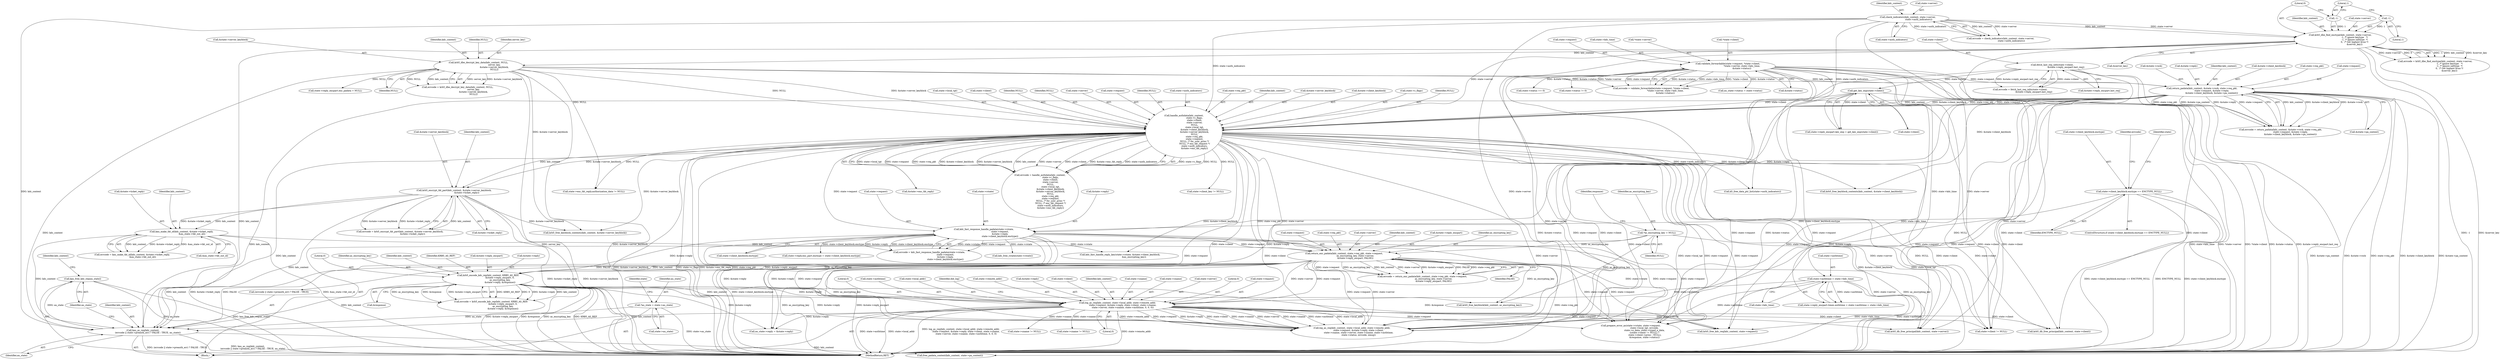 digraph "0_krb5_ffb35baac6981f9e8914f8f3bffd37f284b85970@API" {
"1000823" [label="(Call,kau_free_kdc_req(au_state))"];
"1000812" [label="(Call,kau_as_req(kdc_context,\n              (errcode || state->preauth_err) ? FALSE : TRUE, au_state))"];
"1000250" [label="(Call,krb5_dbe_decrypt_key_data(kdc_context, NULL,\n                                             server_key,\n                                             &state->server_keyblock,\n                                             NULL))"];
"1000228" [label="(Call,krb5_dbe_find_enctype(kdc_context, state->server,\n                                         -1, /* ignore keytype   */\n                                         -1, /* Ignore salttype  */\n                                         0,  /* Get highest kvno */\n                                         &server_key))"];
"1000198" [label="(Call,check_indicators(kdc_context, state->server,\n                               state->auth_indicators))"];
"1000233" [label="(Call,-1)"];
"1000235" [label="(Call,-1)"];
"1000521" [label="(Call,krb5_encrypt_tkt_part(kdc_context, &state->server_keyblock,\n                                    &state->ticket_reply))"];
"1000466" [label="(Call,handle_authdata(kdc_context,\n                              state->c_flags,\n                              state->client,\n                              state->server,\n                              NULL,\n                              state->local_tgt,\n                              &state->client_keyblock,\n                              &state->server_keyblock,\n                              NULL,\n                              state->req_pkt,\n                              state->request,\n                              NULL, /* for_user_princ */\n                              NULL, /* enc_tkt_request */\n                              state->auth_indicators,\n                              &state->enc_tkt_reply))"];
"1000413" [label="(Call,return_padata(kdc_context, &state->rock, state->req_pkt,\n                            state->request, &state->reply,\n                            &state->client_keyblock, &state->pa_context))"];
"1000172" [label="(Call,validate_forwardable(state->request, *state->client,\n                                        *state->server, state->kdc_time,\n                                        &state->status))"];
"1000341" [label="(Call,get_key_exp(state->client))"];
"1000307" [label="(Call,fetch_last_req_info(state->client,\n                                       &state->reply_encpart.last_req))"];
"1000542" [label="(Call,kau_make_tkt_id(kdc_context, &state->ticket_reply,\n                              &au_state->tkt_out_id))"];
"1000750" [label="(Call,log_as_req(kdc_context, state->local_addr, state->remote_addr,\n               state->request, &state->reply, state->client, state->cname,\n               state->server, state->sname, state->authtime, 0, 0, 0))"];
"1000677" [label="(Call,krb5_encode_kdc_rep(kdc_context, KRB5_AS_REP,\n                                  &state->reply_encpart, 0,\n                                  as_encrypting_key,\n                                  &state->reply, &response))"];
"1000635" [label="(Call,return_enc_padata(kdc_context, state->req_pkt, state->request,\n                                as_encrypting_key, state->server,\n                                &state->reply_encpart, FALSE))"];
"1000574" [label="(Call,kdc_fast_response_handle_padata(state->rstate,\n                                              state->request,\n                                              &state->reply,\n                                              state->client_keyblock.enctype))"];
"1000447" [label="(Call,state->client_keyblock.enctype == ENCTYPE_NULL)"];
"1000120" [label="(Call,*as_encrypting_key = NULL)"];
"1000386" [label="(Call,state->authtime = state->kdc_time)"];
"1000144" [label="(Call,*au_state = state->au_state)"];
"1000404" [label="(Call,state->reply_encpart.enc_padata = NULL)"];
"1000465" [label="(Identifier,errcode)"];
"1000939" [label="(Call,state->client != NULL)"];
"1000228" [label="(Call,krb5_dbe_find_enctype(kdc_context, state->server,\n                                         -1, /* ignore keytype   */\n                                         -1, /* Ignore salttype  */\n                                         0,  /* Get highest kvno */\n                                         &server_key))"];
"1000180" [label="(Call,*state->server)"];
"1000640" [label="(Call,state->request)"];
"1000468" [label="(Call,state->c_flags)"];
"1000637" [label="(Call,state->req_pkt)"];
"1000235" [label="(Call,-1)"];
"1000889" [label="(Call,state->status == 0)"];
"1000251" [label="(Identifier,kdc_context)"];
"1000386" [label="(Call,state->authtime = state->kdc_time)"];
"1000765" [label="(Call,state->client)"];
"1000572" [label="(Call,errcode = kdc_fast_response_handle_padata(state->rstate,\n                                              state->request,\n                                              &state->reply,\n                                              state->client_keyblock.enctype))"];
"1000447" [label="(Call,state->client_keyblock.enctype == ENCTYPE_NULL)"];
"1000497" [label="(Identifier,NULL)"];
"1000258" [label="(Identifier,NULL)"];
"1000813" [label="(Identifier,kdc_context)"];
"1000812" [label="(Call,kau_as_req(kdc_context,\n              (errcode || state->preauth_err) ? FALSE : TRUE, au_state))"];
"1000478" [label="(Call,state->local_tgt)"];
"1000614" [label="(Call,kdc_fast_handle_reply_key(state->rstate, &state->client_keyblock,\n                                        &as_encrypting_key))"];
"1000422" [label="(Call,state->request)"];
"1000411" [label="(Call,errcode = return_padata(kdc_context, &state->rock, state->req_pkt,\n                            state->request, &state->reply,\n                            &state->client_keyblock, &state->pa_context))"];
"1000782" [label="(Literal,0)"];
"1000150" [label="(Identifier,state)"];
"1000471" [label="(Call,state->client)"];
"1001147" [label="(Call,k5_free_data_ptr_list(state->auth_indicators))"];
"1000198" [label="(Call,check_indicators(kdc_context, state->server,\n                               state->auth_indicators))"];
"1000378" [label="(Call,state->reply_encpart.times.authtime = state->authtime = state->kdc_time)"];
"1000413" [label="(Call,return_padata(kdc_context, &state->rock, state->req_pkt,\n                            state->request, &state->reply,\n                            &state->client_keyblock, &state->pa_context))"];
"1000145" [label="(Identifier,au_state)"];
"1000342" [label="(Call,state->client)"];
"1000824" [label="(Identifier,au_state)"];
"1000644" [label="(Call,state->server)"];
"1000751" [label="(Identifier,kdc_context)"];
"1000236" [label="(Literal,1)"];
"1000690" [label="(Call,&response)"];
"1000544" [label="(Call,&state->ticket_reply)"];
"1000543" [label="(Identifier,kdc_context)"];
"1000684" [label="(Literal,0)"];
"1001138" [label="(Call,kdc_free_rstate(state->rstate))"];
"1000335" [label="(Call,state->reply_encpart.key_exp = get_key_exp(state->client))"];
"1001047" [label="(Call,state->sname != NULL)"];
"1000804" [label="(Call,au_state->reply = &state->reply)"];
"1000519" [label="(Call,errcode = krb5_encrypt_tkt_part(kdc_context, &state->server_keyblock,\n                                    &state->ticket_reply))"];
"1000477" [label="(Identifier,NULL)"];
"1000121" [label="(Identifier,as_encrypting_key)"];
"1000825" [label="(Call,free_padata_context(kdc_context, state->pa_context))"];
"1000581" [label="(Call,&state->reply)"];
"1000226" [label="(Call,errcode = krb5_dbe_find_enctype(kdc_context, state->server,\n                                         -1, /* ignore keytype   */\n                                         -1, /* Ignore salttype  */\n                                         0,  /* Get highest kvno */\n                                         &server_key))"];
"1000578" [label="(Call,state->request)"];
"1000826" [label="(Identifier,kdc_context)"];
"1000750" [label="(Call,log_as_req(kdc_context, state->local_addr, state->remote_addr,\n               state->request, &state->reply, state->client, state->cname,\n               state->server, state->sname, state->authtime, 0, 0, 0))"];
"1000203" [label="(Call,state->auth_indicators)"];
"1000176" [label="(Call,*state->client)"];
"1001142" [label="(Call,krb5_free_kdc_req(kdc_context, state->request))"];
"1000233" [label="(Call,-1)"];
"1000774" [label="(Call,state->sname)"];
"1000415" [label="(Call,&state->rock)"];
"1000229" [label="(Identifier,kdc_context)"];
"1000252" [label="(Identifier,NULL)"];
"1000685" [label="(Identifier,as_encrypting_key)"];
"1000542" [label="(Call,kau_make_tkt_id(kdc_context, &state->ticket_reply,\n                              &au_state->tkt_out_id))"];
"1000305" [label="(Call,errcode = fetch_last_req_info(state->client,\n                                       &state->reply_encpart.last_req))"];
"1000768" [label="(Call,state->cname)"];
"1000575" [label="(Call,state->rstate)"];
"1001037" [label="(Call,state->cname != NULL)"];
"1000238" [label="(Call,&server_key)"];
"1000489" [label="(Identifier,NULL)"];
"1000199" [label="(Identifier,kdc_context)"];
"1000341" [label="(Call,get_key_exp(state->client))"];
"1000633" [label="(Call,errcode = return_enc_padata(kdc_context, state->req_pkt, state->request,\n                                as_encrypting_key, state->server,\n                                &state->reply_encpart, FALSE))"];
"1000678" [label="(Identifier,kdc_context)"];
"1000823" [label="(Call,kau_free_kdc_req(au_state))"];
"1000234" [label="(Literal,1)"];
"1000792" [label="(Call,state->status != 0)"];
"1001061" [label="(Call,krb5_db_free_principal(kdc_context, state->server))"];
"1000474" [label="(Call,state->server)"];
"1000988" [label="(Call,krb5_free_keyblock_contents(kdc_context, &state->server_keyblock))"];
"1000771" [label="(Call,state->server)"];
"1000250" [label="(Call,krb5_dbe_decrypt_key_data(kdc_context, NULL,\n                                             server_key,\n                                             &state->server_keyblock,\n                                             NULL))"];
"1000501" [label="(Call,&state->enc_tkt_reply)"];
"1000635" [label="(Call,return_enc_padata(kdc_context, state->req_pkt, state->request,\n                                as_encrypting_key, state->server,\n                                &state->reply_encpart, FALSE))"];
"1000921" [label="(Call,prepare_error_as(state->rstate, state->request,\n                                       state->local_tgt, errcode,\n                                       state->e_data, state->typed_e_data,\n                                       ((state->client != NULL) ?\n                                        state->client->princ : NULL),\n                                       &response, state->status))"];
"1000781" [label="(Literal,0)"];
"1000117" [label="(Block,)"];
"1000457" [label="(Identifier,state)"];
"1000237" [label="(Literal,0)"];
"1000832" [label="(Call,krb5_free_keyblock(kdc_context, as_encrypting_key))"];
"1000387" [label="(Call,state->authtime)"];
"1000173" [label="(Call,state->request)"];
"1000466" [label="(Call,handle_authdata(kdc_context,\n                              state->c_flags,\n                              state->client,\n                              state->server,\n                              NULL,\n                              state->local_tgt,\n                              &state->client_keyblock,\n                              &state->server_keyblock,\n                              NULL,\n                              state->req_pkt,\n                              state->request,\n                              NULL, /* for_user_princ */\n                              NULL, /* enc_tkt_request */\n                              state->auth_indicators,\n                              &state->enc_tkt_reply))"];
"1000170" [label="(Call,errcode = validate_forwardable(state->request, *state->client,\n                                        *state->server, state->kdc_time,\n                                        &state->status))"];
"1000253" [label="(Identifier,server_key)"];
"1000966" [label="(Call,state->enc_tkt_reply.authorization_data != NULL)"];
"1000797" [label="(Call,au_state->status = state->status)"];
"1000308" [label="(Call,state->client)"];
"1000464" [label="(Call,errcode = handle_authdata(kdc_context,\n                              state->c_flags,\n                              state->client,\n                              state->server,\n                              NULL,\n                              state->local_tgt,\n                              &state->client_keyblock,\n                              &state->server_keyblock,\n                              NULL,\n                              state->req_pkt,\n                              state->request,\n                              NULL, /* for_user_princ */\n                              NULL, /* enc_tkt_request */\n                              state->auth_indicators,\n                              &state->enc_tkt_reply))"];
"1000254" [label="(Call,&state->server_keyblock)"];
"1000311" [label="(Call,&state->reply_encpart.last_req)"];
"1000493" [label="(Call,state->request)"];
"1000496" [label="(Identifier,NULL)"];
"1000522" [label="(Identifier,kdc_context)"];
"1000498" [label="(Call,state->auth_indicators)"];
"1000425" [label="(Call,&state->reply)"];
"1000122" [label="(Identifier,NULL)"];
"1000187" [label="(Call,&state->status)"];
"1000758" [label="(Call,state->request)"];
"1000414" [label="(Identifier,kdc_context)"];
"1000196" [label="(Call,errcode = check_indicators(kdc_context, state->server,\n                               state->auth_indicators))"];
"1000433" [label="(Call,&state->pa_context)"];
"1000780" [label="(Literal,0)"];
"1000248" [label="(Call,errcode = krb5_dbe_decrypt_key_data(kdc_context, NULL,\n                                             server_key,\n                                             &state->server_keyblock,\n                                             NULL))"];
"1000585" [label="(Call,state->client_keyblock.enctype)"];
"1000307" [label="(Call,fetch_last_req_info(state->client,\n                                       &state->reply_encpart.last_req))"];
"1000390" [label="(Call,state->kdc_time)"];
"1000548" [label="(Call,&au_state->tkt_out_id)"];
"1000146" [label="(Call,state->au_state)"];
"1000679" [label="(Identifier,KRB5_AS_REP)"];
"1000693" [label="(Call,state->client_key != NULL)"];
"1000490" [label="(Call,state->req_pkt)"];
"1000446" [label="(ControlStructure,if (state->client_keyblock.enctype == ENCTYPE_NULL))"];
"1000144" [label="(Call,*au_state = state->au_state)"];
"1001002" [label="(Call,krb5_free_keyblock_contents(kdc_context, &state->client_keyblock))"];
"1000680" [label="(Call,&state->reply_encpart)"];
"1000200" [label="(Call,state->server)"];
"1000777" [label="(Call,state->authtime)"];
"1000752" [label="(Call,state->local_addr)"];
"1000784" [label="(Identifier,did_log)"];
"1000847" [label="(Call,log_as_req(kdc_context, state->local_addr, state->remote_addr,\n                   state->request, &state->reply, state->client,\n                   state->cname, state->server, state->sname, state->authtime,\n                   state->status, errcode, emsg))"];
"1001161" [label="(MethodReturn,RET)"];
"1000527" [label="(Call,&state->ticket_reply)"];
"1000467" [label="(Identifier,kdc_context)"];
"1000675" [label="(Call,errcode = krb5_encode_kdc_rep(kdc_context, KRB5_AS_REP,\n                                  &state->reply_encpart, 0,\n                                  as_encrypting_key,\n                                  &state->reply, &response))"];
"1000636" [label="(Identifier,kdc_context)"];
"1000647" [label="(Call,&state->reply_encpart)"];
"1000755" [label="(Call,state->remote_addr)"];
"1000230" [label="(Call,state->server)"];
"1000485" [label="(Call,&state->server_keyblock)"];
"1000651" [label="(Identifier,FALSE)"];
"1000184" [label="(Call,state->kdc_time)"];
"1000523" [label="(Call,&state->server_keyblock)"];
"1000574" [label="(Call,kdc_fast_response_handle_padata(state->rstate,\n                                              state->request,\n                                              &state->reply,\n                                              state->client_keyblock.enctype))"];
"1000429" [label="(Call,&state->client_keyblock)"];
"1000448" [label="(Call,state->client_keyblock.enctype)"];
"1001056" [label="(Call,krb5_db_free_principal(kdc_context, state->client))"];
"1000643" [label="(Identifier,as_encrypting_key)"];
"1000814" [label="(Call,(errcode || state->preauth_err) ? FALSE : TRUE)"];
"1000125" [label="(Identifier,response)"];
"1000540" [label="(Call,errcode = kau_make_tkt_id(kdc_context, &state->ticket_reply,\n                              &au_state->tkt_out_id))"];
"1000120" [label="(Call,*as_encrypting_key = NULL)"];
"1000677" [label="(Call,krb5_encode_kdc_rep(kdc_context, KRB5_AS_REP,\n                                  &state->reply_encpart, 0,\n                                  as_encrypting_key,\n                                  &state->reply, &response))"];
"1000521" [label="(Call,krb5_encrypt_tkt_part(kdc_context, &state->server_keyblock,\n                                    &state->ticket_reply))"];
"1000453" [label="(Identifier,ENCTYPE_NULL)"];
"1000419" [label="(Call,state->req_pkt)"];
"1000599" [label="(Call,state->reply.enc_part.enctype = state->client_keyblock.enctype)"];
"1000686" [label="(Call,&state->reply)"];
"1000761" [label="(Call,&state->reply)"];
"1000822" [label="(Identifier,au_state)"];
"1000481" [label="(Call,&state->client_keyblock)"];
"1000172" [label="(Call,validate_forwardable(state->request, *state->client,\n                                        *state->server, state->kdc_time,\n                                        &state->status))"];
"1000823" -> "1000117"  [label="AST: "];
"1000823" -> "1000824"  [label="CFG: "];
"1000824" -> "1000823"  [label="AST: "];
"1000826" -> "1000823"  [label="CFG: "];
"1000823" -> "1001161"  [label="DDG: au_state"];
"1000823" -> "1001161"  [label="DDG: kau_free_kdc_req(au_state)"];
"1000812" -> "1000823"  [label="DDG: au_state"];
"1000812" -> "1000117"  [label="AST: "];
"1000812" -> "1000822"  [label="CFG: "];
"1000813" -> "1000812"  [label="AST: "];
"1000814" -> "1000812"  [label="AST: "];
"1000822" -> "1000812"  [label="AST: "];
"1000824" -> "1000812"  [label="CFG: "];
"1000812" -> "1001161"  [label="DDG: (errcode || state->preauth_err) ? FALSE : TRUE"];
"1000812" -> "1001161"  [label="DDG: kau_as_req(kdc_context,\n              (errcode || state->preauth_err) ? FALSE : TRUE, au_state)"];
"1000250" -> "1000812"  [label="DDG: kdc_context"];
"1000521" -> "1000812"  [label="DDG: kdc_context"];
"1000466" -> "1000812"  [label="DDG: kdc_context"];
"1000542" -> "1000812"  [label="DDG: kdc_context"];
"1000750" -> "1000812"  [label="DDG: kdc_context"];
"1000677" -> "1000812"  [label="DDG: kdc_context"];
"1000228" -> "1000812"  [label="DDG: kdc_context"];
"1000413" -> "1000812"  [label="DDG: kdc_context"];
"1000198" -> "1000812"  [label="DDG: kdc_context"];
"1000635" -> "1000812"  [label="DDG: kdc_context"];
"1000635" -> "1000812"  [label="DDG: FALSE"];
"1000144" -> "1000812"  [label="DDG: au_state"];
"1000812" -> "1000825"  [label="DDG: kdc_context"];
"1000250" -> "1000248"  [label="AST: "];
"1000250" -> "1000258"  [label="CFG: "];
"1000251" -> "1000250"  [label="AST: "];
"1000252" -> "1000250"  [label="AST: "];
"1000253" -> "1000250"  [label="AST: "];
"1000254" -> "1000250"  [label="AST: "];
"1000258" -> "1000250"  [label="AST: "];
"1000248" -> "1000250"  [label="CFG: "];
"1000250" -> "1001161"  [label="DDG: server_key"];
"1000250" -> "1001161"  [label="DDG: &state->server_keyblock"];
"1000250" -> "1000248"  [label="DDG: server_key"];
"1000250" -> "1000248"  [label="DDG: &state->server_keyblock"];
"1000250" -> "1000248"  [label="DDG: NULL"];
"1000250" -> "1000248"  [label="DDG: kdc_context"];
"1000228" -> "1000250"  [label="DDG: kdc_context"];
"1000250" -> "1000404"  [label="DDG: NULL"];
"1000250" -> "1000413"  [label="DDG: kdc_context"];
"1000250" -> "1000466"  [label="DDG: NULL"];
"1000250" -> "1000466"  [label="DDG: &state->server_keyblock"];
"1000250" -> "1000939"  [label="DDG: NULL"];
"1000250" -> "1000966"  [label="DDG: NULL"];
"1000250" -> "1000988"  [label="DDG: &state->server_keyblock"];
"1000228" -> "1000226"  [label="AST: "];
"1000228" -> "1000238"  [label="CFG: "];
"1000229" -> "1000228"  [label="AST: "];
"1000230" -> "1000228"  [label="AST: "];
"1000233" -> "1000228"  [label="AST: "];
"1000235" -> "1000228"  [label="AST: "];
"1000237" -> "1000228"  [label="AST: "];
"1000238" -> "1000228"  [label="AST: "];
"1000226" -> "1000228"  [label="CFG: "];
"1000228" -> "1001161"  [label="DDG: -1"];
"1000228" -> "1001161"  [label="DDG: &server_key"];
"1000228" -> "1000226"  [label="DDG: -1"];
"1000228" -> "1000226"  [label="DDG: kdc_context"];
"1000228" -> "1000226"  [label="DDG: &server_key"];
"1000228" -> "1000226"  [label="DDG: state->server"];
"1000228" -> "1000226"  [label="DDG: 0"];
"1000198" -> "1000228"  [label="DDG: kdc_context"];
"1000198" -> "1000228"  [label="DDG: state->server"];
"1000233" -> "1000228"  [label="DDG: 1"];
"1000235" -> "1000228"  [label="DDG: 1"];
"1000228" -> "1000466"  [label="DDG: state->server"];
"1000228" -> "1000847"  [label="DDG: state->server"];
"1000228" -> "1001061"  [label="DDG: state->server"];
"1000198" -> "1000196"  [label="AST: "];
"1000198" -> "1000203"  [label="CFG: "];
"1000199" -> "1000198"  [label="AST: "];
"1000200" -> "1000198"  [label="AST: "];
"1000203" -> "1000198"  [label="AST: "];
"1000196" -> "1000198"  [label="CFG: "];
"1000198" -> "1000196"  [label="DDG: kdc_context"];
"1000198" -> "1000196"  [label="DDG: state->server"];
"1000198" -> "1000196"  [label="DDG: state->auth_indicators"];
"1000198" -> "1000466"  [label="DDG: state->auth_indicators"];
"1000198" -> "1000847"  [label="DDG: state->server"];
"1000198" -> "1001061"  [label="DDG: state->server"];
"1000198" -> "1001147"  [label="DDG: state->auth_indicators"];
"1000233" -> "1000234"  [label="CFG: "];
"1000234" -> "1000233"  [label="AST: "];
"1000236" -> "1000233"  [label="CFG: "];
"1000235" -> "1000236"  [label="CFG: "];
"1000236" -> "1000235"  [label="AST: "];
"1000237" -> "1000235"  [label="CFG: "];
"1000521" -> "1000519"  [label="AST: "];
"1000521" -> "1000527"  [label="CFG: "];
"1000522" -> "1000521"  [label="AST: "];
"1000523" -> "1000521"  [label="AST: "];
"1000527" -> "1000521"  [label="AST: "];
"1000519" -> "1000521"  [label="CFG: "];
"1000521" -> "1001161"  [label="DDG: &state->ticket_reply"];
"1000521" -> "1001161"  [label="DDG: &state->server_keyblock"];
"1000521" -> "1000519"  [label="DDG: kdc_context"];
"1000521" -> "1000519"  [label="DDG: &state->server_keyblock"];
"1000521" -> "1000519"  [label="DDG: &state->ticket_reply"];
"1000466" -> "1000521"  [label="DDG: kdc_context"];
"1000466" -> "1000521"  [label="DDG: &state->server_keyblock"];
"1000521" -> "1000542"  [label="DDG: kdc_context"];
"1000521" -> "1000542"  [label="DDG: &state->ticket_reply"];
"1000521" -> "1000988"  [label="DDG: &state->server_keyblock"];
"1000466" -> "1000464"  [label="AST: "];
"1000466" -> "1000501"  [label="CFG: "];
"1000467" -> "1000466"  [label="AST: "];
"1000468" -> "1000466"  [label="AST: "];
"1000471" -> "1000466"  [label="AST: "];
"1000474" -> "1000466"  [label="AST: "];
"1000477" -> "1000466"  [label="AST: "];
"1000478" -> "1000466"  [label="AST: "];
"1000481" -> "1000466"  [label="AST: "];
"1000485" -> "1000466"  [label="AST: "];
"1000489" -> "1000466"  [label="AST: "];
"1000490" -> "1000466"  [label="AST: "];
"1000493" -> "1000466"  [label="AST: "];
"1000496" -> "1000466"  [label="AST: "];
"1000497" -> "1000466"  [label="AST: "];
"1000498" -> "1000466"  [label="AST: "];
"1000501" -> "1000466"  [label="AST: "];
"1000464" -> "1000466"  [label="CFG: "];
"1000466" -> "1001161"  [label="DDG: state->c_flags"];
"1000466" -> "1001161"  [label="DDG: &state->enc_tkt_reply"];
"1000466" -> "1001161"  [label="DDG: state->req_pkt"];
"1000466" -> "1001161"  [label="DDG: &state->client_keyblock"];
"1000466" -> "1001161"  [label="DDG: state->local_tgt"];
"1000466" -> "1001161"  [label="DDG: &state->server_keyblock"];
"1000466" -> "1000464"  [label="DDG: state->c_flags"];
"1000466" -> "1000464"  [label="DDG: NULL"];
"1000466" -> "1000464"  [label="DDG: state->local_tgt"];
"1000466" -> "1000464"  [label="DDG: state->request"];
"1000466" -> "1000464"  [label="DDG: state->req_pkt"];
"1000466" -> "1000464"  [label="DDG: &state->client_keyblock"];
"1000466" -> "1000464"  [label="DDG: &state->server_keyblock"];
"1000466" -> "1000464"  [label="DDG: kdc_context"];
"1000466" -> "1000464"  [label="DDG: state->server"];
"1000466" -> "1000464"  [label="DDG: state->client"];
"1000466" -> "1000464"  [label="DDG: &state->enc_tkt_reply"];
"1000466" -> "1000464"  [label="DDG: state->auth_indicators"];
"1000413" -> "1000466"  [label="DDG: kdc_context"];
"1000413" -> "1000466"  [label="DDG: &state->client_keyblock"];
"1000413" -> "1000466"  [label="DDG: state->req_pkt"];
"1000413" -> "1000466"  [label="DDG: state->request"];
"1000341" -> "1000466"  [label="DDG: state->client"];
"1000466" -> "1000574"  [label="DDG: state->request"];
"1000466" -> "1000614"  [label="DDG: &state->client_keyblock"];
"1000466" -> "1000635"  [label="DDG: state->req_pkt"];
"1000466" -> "1000635"  [label="DDG: state->server"];
"1000466" -> "1000693"  [label="DDG: NULL"];
"1000466" -> "1000750"  [label="DDG: state->client"];
"1000466" -> "1000847"  [label="DDG: state->request"];
"1000466" -> "1000847"  [label="DDG: state->client"];
"1000466" -> "1000847"  [label="DDG: state->server"];
"1000466" -> "1000921"  [label="DDG: state->request"];
"1000466" -> "1000921"  [label="DDG: state->local_tgt"];
"1000466" -> "1000939"  [label="DDG: state->client"];
"1000466" -> "1000939"  [label="DDG: NULL"];
"1000466" -> "1000966"  [label="DDG: NULL"];
"1000466" -> "1000988"  [label="DDG: &state->server_keyblock"];
"1000466" -> "1001002"  [label="DDG: &state->client_keyblock"];
"1000466" -> "1001056"  [label="DDG: state->client"];
"1000466" -> "1001061"  [label="DDG: state->server"];
"1000466" -> "1001142"  [label="DDG: state->request"];
"1000466" -> "1001147"  [label="DDG: state->auth_indicators"];
"1000413" -> "1000411"  [label="AST: "];
"1000413" -> "1000433"  [label="CFG: "];
"1000414" -> "1000413"  [label="AST: "];
"1000415" -> "1000413"  [label="AST: "];
"1000419" -> "1000413"  [label="AST: "];
"1000422" -> "1000413"  [label="AST: "];
"1000425" -> "1000413"  [label="AST: "];
"1000429" -> "1000413"  [label="AST: "];
"1000433" -> "1000413"  [label="AST: "];
"1000411" -> "1000413"  [label="CFG: "];
"1000413" -> "1001161"  [label="DDG: &state->pa_context"];
"1000413" -> "1001161"  [label="DDG: &state->rock"];
"1000413" -> "1001161"  [label="DDG: state->req_pkt"];
"1000413" -> "1001161"  [label="DDG: &state->client_keyblock"];
"1000413" -> "1000411"  [label="DDG: kdc_context"];
"1000413" -> "1000411"  [label="DDG: &state->client_keyblock"];
"1000413" -> "1000411"  [label="DDG: &state->rock"];
"1000413" -> "1000411"  [label="DDG: state->req_pkt"];
"1000413" -> "1000411"  [label="DDG: &state->pa_context"];
"1000413" -> "1000411"  [label="DDG: &state->reply"];
"1000413" -> "1000411"  [label="DDG: state->request"];
"1000172" -> "1000413"  [label="DDG: state->request"];
"1000413" -> "1000574"  [label="DDG: &state->reply"];
"1000413" -> "1000804"  [label="DDG: &state->reply"];
"1000413" -> "1000825"  [label="DDG: &state->pa_context"];
"1000413" -> "1000847"  [label="DDG: state->request"];
"1000413" -> "1000847"  [label="DDG: &state->reply"];
"1000413" -> "1000921"  [label="DDG: state->request"];
"1000413" -> "1001002"  [label="DDG: &state->client_keyblock"];
"1000413" -> "1001142"  [label="DDG: state->request"];
"1000172" -> "1000170"  [label="AST: "];
"1000172" -> "1000187"  [label="CFG: "];
"1000173" -> "1000172"  [label="AST: "];
"1000176" -> "1000172"  [label="AST: "];
"1000180" -> "1000172"  [label="AST: "];
"1000184" -> "1000172"  [label="AST: "];
"1000187" -> "1000172"  [label="AST: "];
"1000170" -> "1000172"  [label="CFG: "];
"1000172" -> "1001161"  [label="DDG: &state->status"];
"1000172" -> "1001161"  [label="DDG: state->kdc_time"];
"1000172" -> "1001161"  [label="DDG: *state->server"];
"1000172" -> "1001161"  [label="DDG: *state->client"];
"1000172" -> "1000170"  [label="DDG: &state->status"];
"1000172" -> "1000170"  [label="DDG: state->kdc_time"];
"1000172" -> "1000170"  [label="DDG: *state->client"];
"1000172" -> "1000170"  [label="DDG: *state->server"];
"1000172" -> "1000170"  [label="DDG: state->request"];
"1000172" -> "1000378"  [label="DDG: state->kdc_time"];
"1000172" -> "1000386"  [label="DDG: state->kdc_time"];
"1000172" -> "1000792"  [label="DDG: &state->status"];
"1000172" -> "1000797"  [label="DDG: &state->status"];
"1000172" -> "1000847"  [label="DDG: state->request"];
"1000172" -> "1000847"  [label="DDG: &state->status"];
"1000172" -> "1000889"  [label="DDG: &state->status"];
"1000172" -> "1000921"  [label="DDG: state->request"];
"1000172" -> "1000921"  [label="DDG: &state->status"];
"1000172" -> "1001142"  [label="DDG: state->request"];
"1000341" -> "1000335"  [label="AST: "];
"1000341" -> "1000342"  [label="CFG: "];
"1000342" -> "1000341"  [label="AST: "];
"1000335" -> "1000341"  [label="CFG: "];
"1000341" -> "1000335"  [label="DDG: state->client"];
"1000307" -> "1000341"  [label="DDG: state->client"];
"1000341" -> "1000847"  [label="DDG: state->client"];
"1000341" -> "1000939"  [label="DDG: state->client"];
"1000341" -> "1001056"  [label="DDG: state->client"];
"1000307" -> "1000305"  [label="AST: "];
"1000307" -> "1000311"  [label="CFG: "];
"1000308" -> "1000307"  [label="AST: "];
"1000311" -> "1000307"  [label="AST: "];
"1000305" -> "1000307"  [label="CFG: "];
"1000307" -> "1001161"  [label="DDG: &state->reply_encpart.last_req"];
"1000307" -> "1000305"  [label="DDG: state->client"];
"1000307" -> "1000305"  [label="DDG: &state->reply_encpart.last_req"];
"1000307" -> "1000847"  [label="DDG: state->client"];
"1000307" -> "1000939"  [label="DDG: state->client"];
"1000307" -> "1001056"  [label="DDG: state->client"];
"1000542" -> "1000540"  [label="AST: "];
"1000542" -> "1000548"  [label="CFG: "];
"1000543" -> "1000542"  [label="AST: "];
"1000544" -> "1000542"  [label="AST: "];
"1000548" -> "1000542"  [label="AST: "];
"1000540" -> "1000542"  [label="CFG: "];
"1000542" -> "1001161"  [label="DDG: &au_state->tkt_out_id"];
"1000542" -> "1001161"  [label="DDG: &state->ticket_reply"];
"1000542" -> "1000540"  [label="DDG: kdc_context"];
"1000542" -> "1000540"  [label="DDG: &state->ticket_reply"];
"1000542" -> "1000540"  [label="DDG: &au_state->tkt_out_id"];
"1000542" -> "1000635"  [label="DDG: kdc_context"];
"1000750" -> "1000117"  [label="AST: "];
"1000750" -> "1000782"  [label="CFG: "];
"1000751" -> "1000750"  [label="AST: "];
"1000752" -> "1000750"  [label="AST: "];
"1000755" -> "1000750"  [label="AST: "];
"1000758" -> "1000750"  [label="AST: "];
"1000761" -> "1000750"  [label="AST: "];
"1000765" -> "1000750"  [label="AST: "];
"1000768" -> "1000750"  [label="AST: "];
"1000771" -> "1000750"  [label="AST: "];
"1000774" -> "1000750"  [label="AST: "];
"1000777" -> "1000750"  [label="AST: "];
"1000780" -> "1000750"  [label="AST: "];
"1000781" -> "1000750"  [label="AST: "];
"1000782" -> "1000750"  [label="AST: "];
"1000784" -> "1000750"  [label="CFG: "];
"1000750" -> "1001161"  [label="DDG: log_as_req(kdc_context, state->local_addr, state->remote_addr,\n               state->request, &state->reply, state->client, state->cname,\n               state->server, state->sname, state->authtime, 0, 0, 0)"];
"1000750" -> "1001161"  [label="DDG: state->remote_addr"];
"1000750" -> "1001161"  [label="DDG: state->authtime"];
"1000750" -> "1001161"  [label="DDG: state->local_addr"];
"1000677" -> "1000750"  [label="DDG: kdc_context"];
"1000677" -> "1000750"  [label="DDG: &state->reply"];
"1000635" -> "1000750"  [label="DDG: state->request"];
"1000635" -> "1000750"  [label="DDG: state->server"];
"1000386" -> "1000750"  [label="DDG: state->authtime"];
"1000750" -> "1000804"  [label="DDG: &state->reply"];
"1000750" -> "1000847"  [label="DDG: state->local_addr"];
"1000750" -> "1000847"  [label="DDG: state->remote_addr"];
"1000750" -> "1000847"  [label="DDG: state->request"];
"1000750" -> "1000847"  [label="DDG: &state->reply"];
"1000750" -> "1000847"  [label="DDG: state->client"];
"1000750" -> "1000847"  [label="DDG: state->cname"];
"1000750" -> "1000847"  [label="DDG: state->server"];
"1000750" -> "1000847"  [label="DDG: state->sname"];
"1000750" -> "1000847"  [label="DDG: state->authtime"];
"1000750" -> "1000921"  [label="DDG: state->request"];
"1000750" -> "1000939"  [label="DDG: state->client"];
"1000750" -> "1001037"  [label="DDG: state->cname"];
"1000750" -> "1001047"  [label="DDG: state->sname"];
"1000750" -> "1001056"  [label="DDG: state->client"];
"1000750" -> "1001061"  [label="DDG: state->server"];
"1000750" -> "1001142"  [label="DDG: state->request"];
"1000677" -> "1000675"  [label="AST: "];
"1000677" -> "1000690"  [label="CFG: "];
"1000678" -> "1000677"  [label="AST: "];
"1000679" -> "1000677"  [label="AST: "];
"1000680" -> "1000677"  [label="AST: "];
"1000684" -> "1000677"  [label="AST: "];
"1000685" -> "1000677"  [label="AST: "];
"1000686" -> "1000677"  [label="AST: "];
"1000690" -> "1000677"  [label="AST: "];
"1000675" -> "1000677"  [label="CFG: "];
"1000677" -> "1001161"  [label="DDG: &response"];
"1000677" -> "1001161"  [label="DDG: as_encrypting_key"];
"1000677" -> "1001161"  [label="DDG: KRB5_AS_REP"];
"1000677" -> "1001161"  [label="DDG: &state->reply_encpart"];
"1000677" -> "1000675"  [label="DDG: KRB5_AS_REP"];
"1000677" -> "1000675"  [label="DDG: 0"];
"1000677" -> "1000675"  [label="DDG: &state->reply"];
"1000677" -> "1000675"  [label="DDG: kdc_context"];
"1000677" -> "1000675"  [label="DDG: as_encrypting_key"];
"1000677" -> "1000675"  [label="DDG: &response"];
"1000677" -> "1000675"  [label="DDG: &state->reply_encpart"];
"1000635" -> "1000677"  [label="DDG: kdc_context"];
"1000635" -> "1000677"  [label="DDG: &state->reply_encpart"];
"1000635" -> "1000677"  [label="DDG: as_encrypting_key"];
"1000574" -> "1000677"  [label="DDG: &state->reply"];
"1000677" -> "1000804"  [label="DDG: &state->reply"];
"1000677" -> "1000832"  [label="DDG: as_encrypting_key"];
"1000677" -> "1000847"  [label="DDG: &state->reply"];
"1000677" -> "1000921"  [label="DDG: &response"];
"1000635" -> "1000633"  [label="AST: "];
"1000635" -> "1000651"  [label="CFG: "];
"1000636" -> "1000635"  [label="AST: "];
"1000637" -> "1000635"  [label="AST: "];
"1000640" -> "1000635"  [label="AST: "];
"1000643" -> "1000635"  [label="AST: "];
"1000644" -> "1000635"  [label="AST: "];
"1000647" -> "1000635"  [label="AST: "];
"1000651" -> "1000635"  [label="AST: "];
"1000633" -> "1000635"  [label="CFG: "];
"1000635" -> "1001161"  [label="DDG: as_encrypting_key"];
"1000635" -> "1001161"  [label="DDG: &state->reply_encpart"];
"1000635" -> "1001161"  [label="DDG: state->req_pkt"];
"1000635" -> "1000633"  [label="DDG: state->request"];
"1000635" -> "1000633"  [label="DDG: as_encrypting_key"];
"1000635" -> "1000633"  [label="DDG: kdc_context"];
"1000635" -> "1000633"  [label="DDG: state->server"];
"1000635" -> "1000633"  [label="DDG: &state->reply_encpart"];
"1000635" -> "1000633"  [label="DDG: FALSE"];
"1000635" -> "1000633"  [label="DDG: state->req_pkt"];
"1000574" -> "1000635"  [label="DDG: state->request"];
"1000120" -> "1000635"  [label="DDG: as_encrypting_key"];
"1000635" -> "1000814"  [label="DDG: FALSE"];
"1000635" -> "1000832"  [label="DDG: as_encrypting_key"];
"1000635" -> "1000847"  [label="DDG: state->request"];
"1000635" -> "1000847"  [label="DDG: state->server"];
"1000635" -> "1000921"  [label="DDG: state->request"];
"1000635" -> "1001061"  [label="DDG: state->server"];
"1000635" -> "1001142"  [label="DDG: state->request"];
"1000574" -> "1000572"  [label="AST: "];
"1000574" -> "1000585"  [label="CFG: "];
"1000575" -> "1000574"  [label="AST: "];
"1000578" -> "1000574"  [label="AST: "];
"1000581" -> "1000574"  [label="AST: "];
"1000585" -> "1000574"  [label="AST: "];
"1000572" -> "1000574"  [label="CFG: "];
"1000574" -> "1001161"  [label="DDG: state->client_keyblock.enctype"];
"1000574" -> "1000572"  [label="DDG: state->rstate"];
"1000574" -> "1000572"  [label="DDG: state->request"];
"1000574" -> "1000572"  [label="DDG: &state->reply"];
"1000574" -> "1000572"  [label="DDG: state->client_keyblock.enctype"];
"1000447" -> "1000574"  [label="DDG: state->client_keyblock.enctype"];
"1000574" -> "1000599"  [label="DDG: state->client_keyblock.enctype"];
"1000574" -> "1000614"  [label="DDG: state->rstate"];
"1000574" -> "1000804"  [label="DDG: &state->reply"];
"1000574" -> "1000847"  [label="DDG: state->request"];
"1000574" -> "1000847"  [label="DDG: &state->reply"];
"1000574" -> "1000921"  [label="DDG: state->rstate"];
"1000574" -> "1000921"  [label="DDG: state->request"];
"1000574" -> "1001138"  [label="DDG: state->rstate"];
"1000574" -> "1001142"  [label="DDG: state->request"];
"1000447" -> "1000446"  [label="AST: "];
"1000447" -> "1000453"  [label="CFG: "];
"1000448" -> "1000447"  [label="AST: "];
"1000453" -> "1000447"  [label="AST: "];
"1000457" -> "1000447"  [label="CFG: "];
"1000465" -> "1000447"  [label="CFG: "];
"1000447" -> "1001161"  [label="DDG: state->client_keyblock.enctype == ENCTYPE_NULL"];
"1000447" -> "1001161"  [label="DDG: ENCTYPE_NULL"];
"1000447" -> "1001161"  [label="DDG: state->client_keyblock.enctype"];
"1000120" -> "1000117"  [label="AST: "];
"1000120" -> "1000122"  [label="CFG: "];
"1000121" -> "1000120"  [label="AST: "];
"1000122" -> "1000120"  [label="AST: "];
"1000125" -> "1000120"  [label="CFG: "];
"1000120" -> "1001161"  [label="DDG: as_encrypting_key"];
"1000120" -> "1000832"  [label="DDG: as_encrypting_key"];
"1000386" -> "1000378"  [label="AST: "];
"1000386" -> "1000390"  [label="CFG: "];
"1000387" -> "1000386"  [label="AST: "];
"1000390" -> "1000386"  [label="AST: "];
"1000378" -> "1000386"  [label="CFG: "];
"1000386" -> "1001161"  [label="DDG: state->authtime"];
"1000386" -> "1001161"  [label="DDG: state->kdc_time"];
"1000386" -> "1000378"  [label="DDG: state->authtime"];
"1000386" -> "1000847"  [label="DDG: state->authtime"];
"1000144" -> "1000117"  [label="AST: "];
"1000144" -> "1000146"  [label="CFG: "];
"1000145" -> "1000144"  [label="AST: "];
"1000146" -> "1000144"  [label="AST: "];
"1000150" -> "1000144"  [label="CFG: "];
"1000144" -> "1001161"  [label="DDG: state->au_state"];
}
